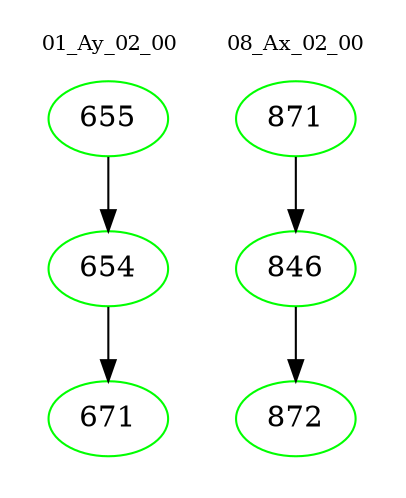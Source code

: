 digraph{
subgraph cluster_0 {
color = white
label = "01_Ay_02_00";
fontsize=10;
T0_655 [label="655", color="green"]
T0_655 -> T0_654 [color="black"]
T0_654 [label="654", color="green"]
T0_654 -> T0_671 [color="black"]
T0_671 [label="671", color="green"]
}
subgraph cluster_1 {
color = white
label = "08_Ax_02_00";
fontsize=10;
T1_871 [label="871", color="green"]
T1_871 -> T1_846 [color="black"]
T1_846 [label="846", color="green"]
T1_846 -> T1_872 [color="black"]
T1_872 [label="872", color="green"]
}
}
